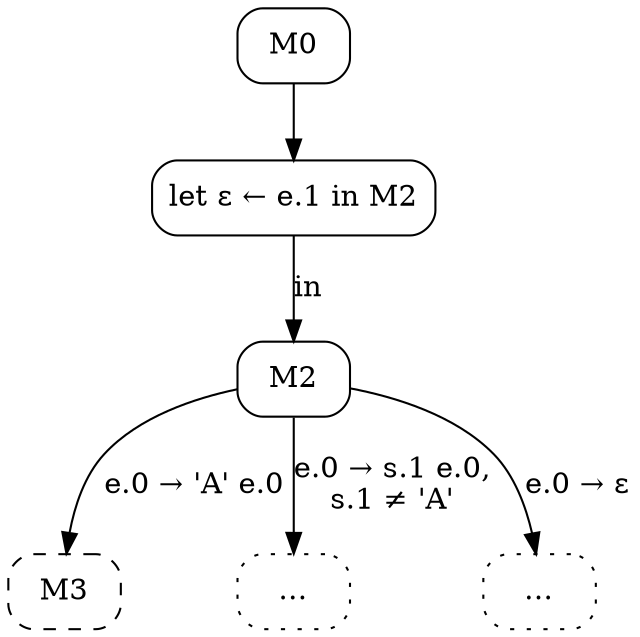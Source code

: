 digraph {
  node [shape=box, style=rounded];

  M0;
  M1 [label="let ε ← e.1 in M2"];
  M0 -> M1;
  M2;
  M1 -> M2 [label="in"];
  M3 [style="rounded,dashed"];
  M2 -> M3 [label="e.0 → 'A' e.0"];
  M4 [label="…", style="rounded,dotted"];
  M2 -> M4 [label="e.0 → s.1 e.0,\ns.1 ≠ 'A'"];
  M5 [label="…", style="rounded,dotted"];
  M2 -> M5 [label="e.0 → ε"];
}
